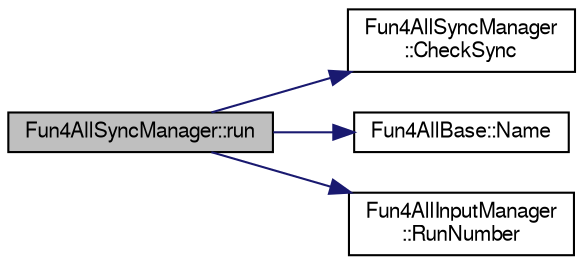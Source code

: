 digraph "Fun4AllSyncManager::run"
{
  bgcolor="transparent";
  edge [fontname="FreeSans",fontsize="10",labelfontname="FreeSans",labelfontsize="10"];
  node [fontname="FreeSans",fontsize="10",shape=record];
  rankdir="LR";
  Node1 [label="Fun4AllSyncManager::run",height=0.2,width=0.4,color="black", fillcolor="grey75", style="filled" fontcolor="black"];
  Node1 -> Node2 [color="midnightblue",fontsize="10",style="solid",fontname="FreeSans"];
  Node2 [label="Fun4AllSyncManager\l::CheckSync",height=0.2,width=0.4,color="black",URL="$dd/ded/classFun4AllSyncManager.html#a8b1fa694987276a45bb6e602f8cb549b"];
  Node1 -> Node3 [color="midnightblue",fontsize="10",style="solid",fontname="FreeSans"];
  Node3 [label="Fun4AllBase::Name",height=0.2,width=0.4,color="black",URL="$d5/dec/classFun4AllBase.html#a41f9ac377743d046f590617fd6f4f0ed",tooltip="Returns the name of this module. "];
  Node1 -> Node4 [color="midnightblue",fontsize="10",style="solid",fontname="FreeSans"];
  Node4 [label="Fun4AllInputManager\l::RunNumber",height=0.2,width=0.4,color="black",URL="$d4/da9/classFun4AllInputManager.html#ae839b3e0b4c87a929a7ba7710829ac44"];
}
